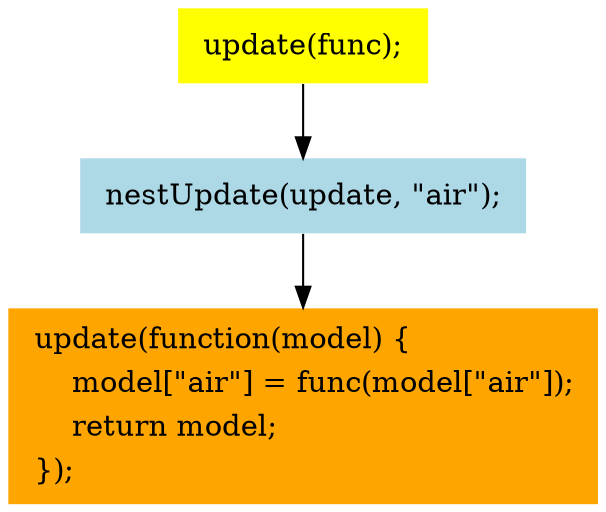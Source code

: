 digraph meiosistutorial {
  nupdate [shape="plaintext", style="filled", fillcolor="lightblue", label=<
    <table border="0">
      <tr>
        <td>nestUpdate(update, "air");</td>
      </tr>
    </table>
  >]

  air [shape="plaintext", style="filled", fillcolor="yellow", label=<
    <table border="0">
      <tr><td>update(func);</td></tr>
    </table>
  >]

  update [shape="plaintext", style="filled", fillcolor="orange", label=<
    <table border="0">
      <tr>
        <td align="left">update(function(model) {</td>
      </tr>
      <tr>
        <td align="left">    model["air"] = func(model["air"]);</td>
      </tr>
      <tr>
        <td align="left">    return model;</td>
      </tr>
      <tr>
        <td align="left">});</td>
      </tr>
    </table>
  >]

  air -> nupdate
  nupdate -> update
}